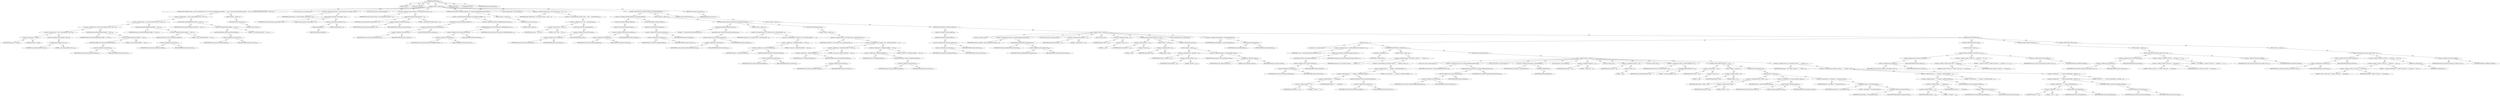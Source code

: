 digraph "mapFileName" {  
"111669149711" [label = <(METHOD,mapFileName)<SUB>307</SUB>> ]
"115964116996" [label = <(PARAM,this)<SUB>307</SUB>> ]
"115964117014" [label = <(PARAM,String name)<SUB>307</SUB>> ]
"25769803813" [label = <(BLOCK,&lt;empty&gt;,&lt;empty&gt;)<SUB>307</SUB>> ]
"47244640278" [label = <(CONTROL_STRUCTURE,IF,if (name == null || !name.endsWith(&quot;.class&quot;) || name.endsWith(getStubClassSuffix() + &quot;.class&quot;) || name.endsWith(getSkelClassSuffix() + &quot;.class&quot;) || name.endsWith(getTieClassSuffix() + &quot;.class&quot;)))<SUB>308</SUB>> ]
"30064771243" [label = <(&lt;operator&gt;.logicalOr,name == null || !name.endsWith(&quot;.class&quot;) || nam...)<SUB>308</SUB>> ]
"30064771244" [label = <(&lt;operator&gt;.logicalOr,name == null || !name.endsWith(&quot;.class&quot;) || nam...)<SUB>308</SUB>> ]
"30064771245" [label = <(&lt;operator&gt;.logicalOr,name == null || !name.endsWith(&quot;.class&quot;) || nam...)<SUB>308</SUB>> ]
"30064771246" [label = <(&lt;operator&gt;.logicalOr,name == null || !name.endsWith(&quot;.class&quot;))<SUB>308</SUB>> ]
"30064771247" [label = <(&lt;operator&gt;.equals,name == null)<SUB>308</SUB>> ]
"68719476861" [label = <(IDENTIFIER,name,name == null)<SUB>308</SUB>> ]
"90194313253" [label = <(LITERAL,null,name == null)<SUB>308</SUB>> ]
"30064771248" [label = <(&lt;operator&gt;.logicalNot,!name.endsWith(&quot;.class&quot;))<SUB>309</SUB>> ]
"30064771249" [label = <(endsWith,name.endsWith(&quot;.class&quot;))<SUB>309</SUB>> ]
"68719476862" [label = <(IDENTIFIER,name,name.endsWith(&quot;.class&quot;))<SUB>309</SUB>> ]
"90194313254" [label = <(LITERAL,&quot;.class&quot;,name.endsWith(&quot;.class&quot;))<SUB>309</SUB>> ]
"30064771250" [label = <(endsWith,name.endsWith(getStubClassSuffix() + &quot;.class&quot;))<SUB>310</SUB>> ]
"68719476863" [label = <(IDENTIFIER,name,name.endsWith(getStubClassSuffix() + &quot;.class&quot;))<SUB>310</SUB>> ]
"30064771251" [label = <(&lt;operator&gt;.addition,getStubClassSuffix() + &quot;.class&quot;)<SUB>310</SUB>> ]
"30064771252" [label = <(getStubClassSuffix,this.outerClass.getStubClassSuffix())<SUB>310</SUB>> ]
"30064771253" [label = <(&lt;operator&gt;.fieldAccess,this.outerClass)<SUB>310</SUB>> ]
"68719476741" [label = <(IDENTIFIER,this,this.outerClass.getStubClassSuffix())<SUB>310</SUB>> ]
"55834574891" [label = <(FIELD_IDENTIFIER,outerClass,outerClass)<SUB>310</SUB>> ]
"90194313255" [label = <(LITERAL,&quot;.class&quot;,getStubClassSuffix() + &quot;.class&quot;)<SUB>310</SUB>> ]
"30064771254" [label = <(endsWith,name.endsWith(getSkelClassSuffix() + &quot;.class&quot;))<SUB>311</SUB>> ]
"68719476864" [label = <(IDENTIFIER,name,name.endsWith(getSkelClassSuffix() + &quot;.class&quot;))<SUB>311</SUB>> ]
"30064771255" [label = <(&lt;operator&gt;.addition,getSkelClassSuffix() + &quot;.class&quot;)<SUB>311</SUB>> ]
"30064771256" [label = <(getSkelClassSuffix,this.outerClass.getSkelClassSuffix())<SUB>311</SUB>> ]
"30064771257" [label = <(&lt;operator&gt;.fieldAccess,this.outerClass)<SUB>311</SUB>> ]
"68719476742" [label = <(IDENTIFIER,this,this.outerClass.getSkelClassSuffix())<SUB>311</SUB>> ]
"55834574892" [label = <(FIELD_IDENTIFIER,outerClass,outerClass)<SUB>311</SUB>> ]
"90194313256" [label = <(LITERAL,&quot;.class&quot;,getSkelClassSuffix() + &quot;.class&quot;)<SUB>311</SUB>> ]
"30064771258" [label = <(endsWith,name.endsWith(getTieClassSuffix() + &quot;.class&quot;))<SUB>312</SUB>> ]
"68719476865" [label = <(IDENTIFIER,name,name.endsWith(getTieClassSuffix() + &quot;.class&quot;))<SUB>312</SUB>> ]
"30064771259" [label = <(&lt;operator&gt;.addition,getTieClassSuffix() + &quot;.class&quot;)<SUB>312</SUB>> ]
"30064771260" [label = <(getTieClassSuffix,this.outerClass.getTieClassSuffix())<SUB>312</SUB>> ]
"30064771261" [label = <(&lt;operator&gt;.fieldAccess,this.outerClass)<SUB>312</SUB>> ]
"68719476743" [label = <(IDENTIFIER,this,this.outerClass.getTieClassSuffix())<SUB>312</SUB>> ]
"55834574893" [label = <(FIELD_IDENTIFIER,outerClass,outerClass)<SUB>312</SUB>> ]
"90194313257" [label = <(LITERAL,&quot;.class&quot;,getTieClassSuffix() + &quot;.class&quot;)<SUB>312</SUB>> ]
"25769803814" [label = <(BLOCK,&lt;empty&gt;,&lt;empty&gt;)<SUB>312</SUB>> ]
"146028888073" [label = <(RETURN,return null;,return null;)<SUB>314</SUB>> ]
"90194313258" [label = <(LITERAL,null,return null;)<SUB>314</SUB>> ]
"94489280522" [label = <(LOCAL,String base: java.lang.String)<SUB>318</SUB>> ]
"30064771262" [label = <(&lt;operator&gt;.assignment,String base = name.substring(0, name.length() - 6))<SUB>318</SUB>> ]
"68719476866" [label = <(IDENTIFIER,base,String base = name.substring(0, name.length() - 6))<SUB>318</SUB>> ]
"30064771263" [label = <(substring,name.substring(0, name.length() - 6))<SUB>318</SUB>> ]
"68719476867" [label = <(IDENTIFIER,name,name.substring(0, name.length() - 6))<SUB>318</SUB>> ]
"90194313259" [label = <(LITERAL,0,name.substring(0, name.length() - 6))<SUB>318</SUB>> ]
"30064771264" [label = <(&lt;operator&gt;.subtraction,name.length() - 6)<SUB>318</SUB>> ]
"30064771265" [label = <(length,name.length())<SUB>318</SUB>> ]
"68719476868" [label = <(IDENTIFIER,name,name.length())<SUB>318</SUB>> ]
"90194313260" [label = <(LITERAL,6,name.length() - 6)<SUB>318</SUB>> ]
"94489280523" [label = <(LOCAL,String classname: java.lang.String)<SUB>320</SUB>> ]
"30064771266" [label = <(&lt;operator&gt;.assignment,String classname = base.replace(File.separatorC...)<SUB>320</SUB>> ]
"68719476869" [label = <(IDENTIFIER,classname,String classname = base.replace(File.separatorC...)<SUB>320</SUB>> ]
"30064771267" [label = <(replace,base.replace(File.separatorChar, '.'))<SUB>320</SUB>> ]
"68719476870" [label = <(IDENTIFIER,base,base.replace(File.separatorChar, '.'))<SUB>320</SUB>> ]
"30064771268" [label = <(&lt;operator&gt;.fieldAccess,File.separatorChar)<SUB>320</SUB>> ]
"68719476871" [label = <(IDENTIFIER,File,base.replace(File.separatorChar, '.'))<SUB>320</SUB>> ]
"55834574894" [label = <(FIELD_IDENTIFIER,separatorChar,separatorChar)<SUB>320</SUB>> ]
"90194313261" [label = <(LITERAL,'.',base.replace(File.separatorChar, '.'))<SUB>320</SUB>> ]
"47244640279" [label = <(CONTROL_STRUCTURE,IF,if (attributes.getVerify() &amp;&amp; !attributes.isValidRmiRemote(classname)))<SUB>321</SUB>> ]
"30064771269" [label = <(&lt;operator&gt;.logicalAnd,attributes.getVerify() &amp;&amp; !attributes.isValidRm...)<SUB>321</SUB>> ]
"30064771270" [label = <(getVerify,this.outerClass.attributes.getVerify())<SUB>321</SUB>> ]
"30064771271" [label = <(&lt;operator&gt;.fieldAccess,this.outerClass.attributes)<SUB>321</SUB>> ]
"30064771272" [label = <(&lt;operator&gt;.fieldAccess,this.outerClass)<SUB>321</SUB>> ]
"68719476872" [label = <(IDENTIFIER,this,this.outerClass.attributes.getVerify())<SUB>321</SUB>> ]
"55834574895" [label = <(FIELD_IDENTIFIER,outerClass,outerClass)<SUB>321</SUB>> ]
"55834574896" [label = <(FIELD_IDENTIFIER,attributes,attributes)<SUB>321</SUB>> ]
"30064771273" [label = <(&lt;operator&gt;.logicalNot,!attributes.isValidRmiRemote(classname))<SUB>322</SUB>> ]
"30064771274" [label = <(isValidRmiRemote,this.outerClass.attributes.isValidRmiRemote(cla...)<SUB>322</SUB>> ]
"30064771275" [label = <(&lt;operator&gt;.fieldAccess,this.outerClass.attributes)<SUB>322</SUB>> ]
"30064771276" [label = <(&lt;operator&gt;.fieldAccess,this.outerClass)<SUB>322</SUB>> ]
"68719476873" [label = <(IDENTIFIER,this,this.outerClass.attributes.isValidRmiRemote(cla...)<SUB>322</SUB>> ]
"55834574897" [label = <(FIELD_IDENTIFIER,outerClass,outerClass)<SUB>322</SUB>> ]
"55834574898" [label = <(FIELD_IDENTIFIER,attributes,attributes)<SUB>322</SUB>> ]
"68719476874" [label = <(IDENTIFIER,classname,this.outerClass.attributes.isValidRmiRemote(cla...)<SUB>322</SUB>> ]
"25769803815" [label = <(BLOCK,&lt;empty&gt;,&lt;empty&gt;)<SUB>322</SUB>> ]
"146028888074" [label = <(RETURN,return null;,return null;)<SUB>323</SUB>> ]
"90194313262" [label = <(LITERAL,null,return null;)<SUB>323</SUB>> ]
"94489280524" [label = <(LOCAL,String[] target: java.lang.String[])<SUB>334</SUB>> ]
"30064771277" [label = <(&lt;operator&gt;.assignment,String[] target = new String[] { name + &quot;.tmp.&quot;...)<SUB>334</SUB>> ]
"68719476875" [label = <(IDENTIFIER,target,String[] target = new String[] { name + &quot;.tmp.&quot;...)<SUB>334</SUB>> ]
"30064771278" [label = <(&lt;operator&gt;.arrayInitializer,new String[] { name + &quot;.tmp.&quot; + rand.nextLong() })<SUB>334</SUB>> ]
"30064771279" [label = <(&lt;operator&gt;.addition,name + &quot;.tmp.&quot; + rand.nextLong())<SUB>334</SUB>> ]
"30064771280" [label = <(&lt;operator&gt;.addition,name + &quot;.tmp.&quot;)<SUB>334</SUB>> ]
"68719476876" [label = <(IDENTIFIER,name,name + &quot;.tmp.&quot;)<SUB>334</SUB>> ]
"90194313263" [label = <(LITERAL,&quot;.tmp.&quot;,name + &quot;.tmp.&quot;)<SUB>334</SUB>> ]
"30064771281" [label = <(nextLong,this.outerClass.rand.nextLong())<SUB>334</SUB>> ]
"30064771282" [label = <(&lt;operator&gt;.fieldAccess,this.outerClass.rand)<SUB>334</SUB>> ]
"30064771283" [label = <(&lt;operator&gt;.fieldAccess,this.outerClass)<SUB>334</SUB>> ]
"68719476877" [label = <(IDENTIFIER,this,this.outerClass.rand.nextLong())<SUB>334</SUB>> ]
"55834574899" [label = <(FIELD_IDENTIFIER,outerClass,outerClass)<SUB>334</SUB>> ]
"55834574900" [label = <(FIELD_IDENTIFIER,rand,rand)<SUB>334</SUB>> ]
"47244640280" [label = <(CONTROL_STRUCTURE,IF,if (!attributes.getIiop() &amp;&amp; !attributes.getIdl()))<SUB>336</SUB>> ]
"30064771284" [label = <(&lt;operator&gt;.logicalAnd,!attributes.getIiop() &amp;&amp; !attributes.getIdl())<SUB>336</SUB>> ]
"30064771285" [label = <(&lt;operator&gt;.logicalNot,!attributes.getIiop())<SUB>336</SUB>> ]
"30064771286" [label = <(getIiop,this.outerClass.attributes.getIiop())<SUB>336</SUB>> ]
"30064771287" [label = <(&lt;operator&gt;.fieldAccess,this.outerClass.attributes)<SUB>336</SUB>> ]
"30064771288" [label = <(&lt;operator&gt;.fieldAccess,this.outerClass)<SUB>336</SUB>> ]
"68719476878" [label = <(IDENTIFIER,this,this.outerClass.attributes.getIiop())<SUB>336</SUB>> ]
"55834574901" [label = <(FIELD_IDENTIFIER,outerClass,outerClass)<SUB>336</SUB>> ]
"55834574902" [label = <(FIELD_IDENTIFIER,attributes,attributes)<SUB>336</SUB>> ]
"30064771289" [label = <(&lt;operator&gt;.logicalNot,!attributes.getIdl())<SUB>336</SUB>> ]
"30064771290" [label = <(getIdl,this.outerClass.attributes.getIdl())<SUB>336</SUB>> ]
"30064771291" [label = <(&lt;operator&gt;.fieldAccess,this.outerClass.attributes)<SUB>336</SUB>> ]
"30064771292" [label = <(&lt;operator&gt;.fieldAccess,this.outerClass)<SUB>336</SUB>> ]
"68719476879" [label = <(IDENTIFIER,this,this.outerClass.attributes.getIdl())<SUB>336</SUB>> ]
"55834574903" [label = <(FIELD_IDENTIFIER,outerClass,outerClass)<SUB>336</SUB>> ]
"55834574904" [label = <(FIELD_IDENTIFIER,attributes,attributes)<SUB>336</SUB>> ]
"25769803816" [label = <(BLOCK,&lt;empty&gt;,&lt;empty&gt;)<SUB>336</SUB>> ]
"47244640281" [label = <(CONTROL_STRUCTURE,IF,if (equals(attributes.getStubVersion())))<SUB>338</SUB>> ]
"30064771293" [label = <(equals,equals(attributes.getStubVersion()))<SUB>338</SUB>> ]
"90194313264" [label = <(LITERAL,&quot;1.2&quot;,equals(attributes.getStubVersion()))<SUB>338</SUB>> ]
"30064771294" [label = <(getStubVersion,this.outerClass.attributes.getStubVersion())<SUB>338</SUB>> ]
"30064771295" [label = <(&lt;operator&gt;.fieldAccess,this.outerClass.attributes)<SUB>338</SUB>> ]
"30064771296" [label = <(&lt;operator&gt;.fieldAccess,this.outerClass)<SUB>338</SUB>> ]
"68719476880" [label = <(IDENTIFIER,this,this.outerClass.attributes.getStubVersion())<SUB>338</SUB>> ]
"55834574905" [label = <(FIELD_IDENTIFIER,outerClass,outerClass)<SUB>338</SUB>> ]
"55834574906" [label = <(FIELD_IDENTIFIER,attributes,attributes)<SUB>338</SUB>> ]
"25769803817" [label = <(BLOCK,&lt;empty&gt;,&lt;empty&gt;)<SUB>338</SUB>> ]
"30064771297" [label = <(&lt;operator&gt;.assignment,target = new String[] { base + getStubClassSuff...)<SUB>339</SUB>> ]
"68719476881" [label = <(IDENTIFIER,target,target = new String[] { base + getStubClassSuff...)<SUB>339</SUB>> ]
"30064771298" [label = <(&lt;operator&gt;.arrayInitializer,new String[] { base + getStubClassSuffix() + &quot;....)<SUB>339</SUB>> ]
"30064771299" [label = <(&lt;operator&gt;.addition,base + getStubClassSuffix() + &quot;.class&quot;)<SUB>340</SUB>> ]
"30064771300" [label = <(&lt;operator&gt;.addition,base + getStubClassSuffix())<SUB>340</SUB>> ]
"68719476882" [label = <(IDENTIFIER,base,base + getStubClassSuffix())<SUB>340</SUB>> ]
"30064771301" [label = <(getStubClassSuffix,this.outerClass.getStubClassSuffix())<SUB>340</SUB>> ]
"30064771302" [label = <(&lt;operator&gt;.fieldAccess,this.outerClass)<SUB>340</SUB>> ]
"68719476744" [label = <(IDENTIFIER,this,this.outerClass.getStubClassSuffix())<SUB>340</SUB>> ]
"55834574907" [label = <(FIELD_IDENTIFIER,outerClass,outerClass)<SUB>340</SUB>> ]
"90194313265" [label = <(LITERAL,&quot;.class&quot;,base + getStubClassSuffix() + &quot;.class&quot;)<SUB>340</SUB>> ]
"47244640282" [label = <(CONTROL_STRUCTURE,ELSE,else)<SUB>342</SUB>> ]
"25769803818" [label = <(BLOCK,&lt;empty&gt;,&lt;empty&gt;)<SUB>342</SUB>> ]
"30064771303" [label = <(&lt;operator&gt;.assignment,target = new String[] { base + getStubClassSuff...)<SUB>343</SUB>> ]
"68719476883" [label = <(IDENTIFIER,target,target = new String[] { base + getStubClassSuff...)<SUB>343</SUB>> ]
"30064771304" [label = <(&lt;operator&gt;.arrayInitializer,new String[] { base + getStubClassSuffix() + &quot;....)<SUB>343</SUB>> ]
"30064771305" [label = <(&lt;operator&gt;.addition,base + getStubClassSuffix() + &quot;.class&quot;)<SUB>344</SUB>> ]
"30064771306" [label = <(&lt;operator&gt;.addition,base + getStubClassSuffix())<SUB>344</SUB>> ]
"68719476884" [label = <(IDENTIFIER,base,base + getStubClassSuffix())<SUB>344</SUB>> ]
"30064771307" [label = <(getStubClassSuffix,this.outerClass.getStubClassSuffix())<SUB>344</SUB>> ]
"30064771308" [label = <(&lt;operator&gt;.fieldAccess,this.outerClass)<SUB>344</SUB>> ]
"68719476745" [label = <(IDENTIFIER,this,this.outerClass.getStubClassSuffix())<SUB>344</SUB>> ]
"55834574908" [label = <(FIELD_IDENTIFIER,outerClass,outerClass)<SUB>344</SUB>> ]
"90194313266" [label = <(LITERAL,&quot;.class&quot;,base + getStubClassSuffix() + &quot;.class&quot;)<SUB>344</SUB>> ]
"30064771309" [label = <(&lt;operator&gt;.addition,base + getSkelClassSuffix() + &quot;.class&quot;)<SUB>345</SUB>> ]
"30064771310" [label = <(&lt;operator&gt;.addition,base + getSkelClassSuffix())<SUB>345</SUB>> ]
"68719476885" [label = <(IDENTIFIER,base,base + getSkelClassSuffix())<SUB>345</SUB>> ]
"30064771311" [label = <(getSkelClassSuffix,this.outerClass.getSkelClassSuffix())<SUB>345</SUB>> ]
"30064771312" [label = <(&lt;operator&gt;.fieldAccess,this.outerClass)<SUB>345</SUB>> ]
"68719476746" [label = <(IDENTIFIER,this,this.outerClass.getSkelClassSuffix())<SUB>345</SUB>> ]
"55834574909" [label = <(FIELD_IDENTIFIER,outerClass,outerClass)<SUB>345</SUB>> ]
"90194313267" [label = <(LITERAL,&quot;.class&quot;,base + getSkelClassSuffix() + &quot;.class&quot;)<SUB>345</SUB>> ]
"47244640283" [label = <(CONTROL_STRUCTURE,ELSE,else)<SUB>348</SUB>> ]
"25769803819" [label = <(BLOCK,&lt;empty&gt;,&lt;empty&gt;)<SUB>348</SUB>> ]
"47244640284" [label = <(CONTROL_STRUCTURE,IF,if (!attributes.getIdl()))<SUB>348</SUB>> ]
"30064771313" [label = <(&lt;operator&gt;.logicalNot,!attributes.getIdl())<SUB>348</SUB>> ]
"30064771314" [label = <(getIdl,this.outerClass.attributes.getIdl())<SUB>348</SUB>> ]
"30064771315" [label = <(&lt;operator&gt;.fieldAccess,this.outerClass.attributes)<SUB>348</SUB>> ]
"30064771316" [label = <(&lt;operator&gt;.fieldAccess,this.outerClass)<SUB>348</SUB>> ]
"68719476886" [label = <(IDENTIFIER,this,this.outerClass.attributes.getIdl())<SUB>348</SUB>> ]
"55834574910" [label = <(FIELD_IDENTIFIER,outerClass,outerClass)<SUB>348</SUB>> ]
"55834574911" [label = <(FIELD_IDENTIFIER,attributes,attributes)<SUB>348</SUB>> ]
"25769803820" [label = <(BLOCK,&lt;empty&gt;,&lt;empty&gt;)<SUB>348</SUB>> ]
"94489280525" [label = <(LOCAL,int lastSlash: int)<SUB>349</SUB>> ]
"30064771317" [label = <(&lt;operator&gt;.assignment,int lastSlash = base.lastIndexOf(File.separator...)<SUB>349</SUB>> ]
"68719476887" [label = <(IDENTIFIER,lastSlash,int lastSlash = base.lastIndexOf(File.separator...)<SUB>349</SUB>> ]
"30064771318" [label = <(lastIndexOf,base.lastIndexOf(File.separatorChar))<SUB>349</SUB>> ]
"68719476888" [label = <(IDENTIFIER,base,base.lastIndexOf(File.separatorChar))<SUB>349</SUB>> ]
"30064771319" [label = <(&lt;operator&gt;.fieldAccess,File.separatorChar)<SUB>349</SUB>> ]
"68719476889" [label = <(IDENTIFIER,File,base.lastIndexOf(File.separatorChar))<SUB>349</SUB>> ]
"55834574912" [label = <(FIELD_IDENTIFIER,separatorChar,separatorChar)<SUB>349</SUB>> ]
"94489280526" [label = <(LOCAL,String dirname: java.lang.String)<SUB>351</SUB>> ]
"30064771320" [label = <(&lt;operator&gt;.assignment,String dirname = &quot;&quot;)<SUB>351</SUB>> ]
"68719476890" [label = <(IDENTIFIER,dirname,String dirname = &quot;&quot;)<SUB>351</SUB>> ]
"90194313268" [label = <(LITERAL,&quot;&quot;,String dirname = &quot;&quot;)<SUB>351</SUB>> ]
"94489280527" [label = <(LOCAL,int index: int)<SUB>355</SUB>> ]
"30064771321" [label = <(&lt;operator&gt;.assignment,int index = -1)<SUB>355</SUB>> ]
"68719476891" [label = <(IDENTIFIER,index,int index = -1)<SUB>355</SUB>> ]
"30064771322" [label = <(&lt;operator&gt;.minus,-1)<SUB>355</SUB>> ]
"90194313269" [label = <(LITERAL,1,-1)<SUB>355</SUB>> ]
"47244640285" [label = <(CONTROL_STRUCTURE,IF,if (lastSlash == -1))<SUB>356</SUB>> ]
"30064771323" [label = <(&lt;operator&gt;.equals,lastSlash == -1)<SUB>356</SUB>> ]
"68719476892" [label = <(IDENTIFIER,lastSlash,lastSlash == -1)<SUB>356</SUB>> ]
"30064771324" [label = <(&lt;operator&gt;.minus,-1)<SUB>356</SUB>> ]
"90194313270" [label = <(LITERAL,1,-1)<SUB>356</SUB>> ]
"25769803821" [label = <(BLOCK,&lt;empty&gt;,&lt;empty&gt;)<SUB>356</SUB>> ]
"30064771325" [label = <(&lt;operator&gt;.assignment,index = 0)<SUB>358</SUB>> ]
"68719476893" [label = <(IDENTIFIER,index,index = 0)<SUB>358</SUB>> ]
"90194313271" [label = <(LITERAL,0,index = 0)<SUB>358</SUB>> ]
"47244640286" [label = <(CONTROL_STRUCTURE,ELSE,else)<SUB>359</SUB>> ]
"25769803822" [label = <(BLOCK,&lt;empty&gt;,&lt;empty&gt;)<SUB>359</SUB>> ]
"30064771326" [label = <(&lt;operator&gt;.assignment,index = lastSlash + 1)<SUB>360</SUB>> ]
"68719476894" [label = <(IDENTIFIER,index,index = lastSlash + 1)<SUB>360</SUB>> ]
"30064771327" [label = <(&lt;operator&gt;.addition,lastSlash + 1)<SUB>360</SUB>> ]
"68719476895" [label = <(IDENTIFIER,lastSlash,lastSlash + 1)<SUB>360</SUB>> ]
"90194313272" [label = <(LITERAL,1,lastSlash + 1)<SUB>360</SUB>> ]
"30064771328" [label = <(&lt;operator&gt;.assignment,dirname = base.substring(0, index))<SUB>361</SUB>> ]
"68719476896" [label = <(IDENTIFIER,dirname,dirname = base.substring(0, index))<SUB>361</SUB>> ]
"30064771329" [label = <(substring,base.substring(0, index))<SUB>361</SUB>> ]
"68719476897" [label = <(IDENTIFIER,base,base.substring(0, index))<SUB>361</SUB>> ]
"90194313273" [label = <(LITERAL,0,base.substring(0, index))<SUB>361</SUB>> ]
"68719476898" [label = <(IDENTIFIER,index,base.substring(0, index))<SUB>361</SUB>> ]
"94489280528" [label = <(LOCAL,String filename: java.lang.String)<SUB>364</SUB>> ]
"30064771330" [label = <(&lt;operator&gt;.assignment,String filename = base.substring(index))<SUB>364</SUB>> ]
"68719476899" [label = <(IDENTIFIER,filename,String filename = base.substring(index))<SUB>364</SUB>> ]
"30064771331" [label = <(substring,base.substring(index))<SUB>364</SUB>> ]
"68719476900" [label = <(IDENTIFIER,base,base.substring(index))<SUB>364</SUB>> ]
"68719476901" [label = <(IDENTIFIER,index,base.substring(index))<SUB>364</SUB>> ]
"47244640287" [label = <(CONTROL_STRUCTURE,TRY,try)<SUB>366</SUB>> ]
"25769803823" [label = <(BLOCK,try,try)<SUB>366</SUB>> ]
"94489280529" [label = <(LOCAL,Class c: java.lang.Class)<SUB>367</SUB>> ]
"30064771332" [label = <(&lt;operator&gt;.assignment,Class c = attributes.getLoader().loadClass(clas...)<SUB>367</SUB>> ]
"68719476902" [label = <(IDENTIFIER,c,Class c = attributes.getLoader().loadClass(clas...)<SUB>367</SUB>> ]
"30064771333" [label = <(loadClass,this.outerClass.attributes.getLoader().loadClas...)<SUB>367</SUB>> ]
"30064771334" [label = <(getLoader,this.outerClass.attributes.getLoader())<SUB>367</SUB>> ]
"30064771335" [label = <(&lt;operator&gt;.fieldAccess,this.outerClass.attributes)<SUB>367</SUB>> ]
"30064771336" [label = <(&lt;operator&gt;.fieldAccess,this.outerClass)<SUB>367</SUB>> ]
"68719476903" [label = <(IDENTIFIER,this,this.outerClass.attributes.getLoader())<SUB>367</SUB>> ]
"55834574913" [label = <(FIELD_IDENTIFIER,outerClass,outerClass)<SUB>367</SUB>> ]
"55834574914" [label = <(FIELD_IDENTIFIER,attributes,attributes)<SUB>367</SUB>> ]
"68719476904" [label = <(IDENTIFIER,classname,this.outerClass.attributes.getLoader().loadClas...)<SUB>367</SUB>> ]
"47244640288" [label = <(CONTROL_STRUCTURE,IF,if (c.isInterface()))<SUB>369</SUB>> ]
"30064771337" [label = <(isInterface,c.isInterface())<SUB>369</SUB>> ]
"68719476905" [label = <(IDENTIFIER,c,c.isInterface())<SUB>369</SUB>> ]
"25769803824" [label = <(BLOCK,&lt;empty&gt;,&lt;empty&gt;)<SUB>369</SUB>> ]
"30064771338" [label = <(&lt;operator&gt;.assignment,target = new String[] { dirname + &quot;_&quot; + filenam...)<SUB>371</SUB>> ]
"68719476906" [label = <(IDENTIFIER,target,target = new String[] { dirname + &quot;_&quot; + filenam...)<SUB>371</SUB>> ]
"30064771339" [label = <(&lt;operator&gt;.arrayInitializer,new String[] { dirname + &quot;_&quot; + filename + getSt...)<SUB>371</SUB>> ]
"30064771340" [label = <(&lt;operator&gt;.addition,dirname + &quot;_&quot; + filename + getStubClassSuffix()...)<SUB>372</SUB>> ]
"30064771341" [label = <(&lt;operator&gt;.addition,dirname + &quot;_&quot; + filename + getStubClassSuffix())<SUB>372</SUB>> ]
"30064771342" [label = <(&lt;operator&gt;.addition,dirname + &quot;_&quot; + filename)<SUB>372</SUB>> ]
"30064771343" [label = <(&lt;operator&gt;.addition,dirname + &quot;_&quot;)<SUB>372</SUB>> ]
"68719476907" [label = <(IDENTIFIER,dirname,dirname + &quot;_&quot;)<SUB>372</SUB>> ]
"90194313274" [label = <(LITERAL,&quot;_&quot;,dirname + &quot;_&quot;)<SUB>372</SUB>> ]
"68719476908" [label = <(IDENTIFIER,filename,dirname + &quot;_&quot; + filename)<SUB>372</SUB>> ]
"30064771344" [label = <(getStubClassSuffix,this.outerClass.getStubClassSuffix())<SUB>372</SUB>> ]
"30064771345" [label = <(&lt;operator&gt;.fieldAccess,this.outerClass)<SUB>372</SUB>> ]
"68719476747" [label = <(IDENTIFIER,this,this.outerClass.getStubClassSuffix())<SUB>372</SUB>> ]
"55834574915" [label = <(FIELD_IDENTIFIER,outerClass,outerClass)<SUB>372</SUB>> ]
"90194313275" [label = <(LITERAL,&quot;.class&quot;,dirname + &quot;_&quot; + filename + getStubClassSuffix()...)<SUB>373</SUB>> ]
"47244640289" [label = <(CONTROL_STRUCTURE,ELSE,else)<SUB>375</SUB>> ]
"25769803825" [label = <(BLOCK,&lt;empty&gt;,&lt;empty&gt;)<SUB>375</SUB>> ]
"94489280530" [label = <(LOCAL,Class interf: java.lang.Class)<SUB>380</SUB>> ]
"30064771346" [label = <(&lt;operator&gt;.assignment,Class interf = attributes.getRemoteInterface(c))<SUB>380</SUB>> ]
"68719476909" [label = <(IDENTIFIER,interf,Class interf = attributes.getRemoteInterface(c))<SUB>380</SUB>> ]
"30064771347" [label = <(getRemoteInterface,this.outerClass.attributes.getRemoteInterface(c))<SUB>380</SUB>> ]
"30064771348" [label = <(&lt;operator&gt;.fieldAccess,this.outerClass.attributes)<SUB>380</SUB>> ]
"30064771349" [label = <(&lt;operator&gt;.fieldAccess,this.outerClass)<SUB>380</SUB>> ]
"68719476910" [label = <(IDENTIFIER,this,this.outerClass.attributes.getRemoteInterface(c))<SUB>380</SUB>> ]
"55834574916" [label = <(FIELD_IDENTIFIER,outerClass,outerClass)<SUB>380</SUB>> ]
"55834574917" [label = <(FIELD_IDENTIFIER,attributes,attributes)<SUB>380</SUB>> ]
"68719476911" [label = <(IDENTIFIER,c,this.outerClass.attributes.getRemoteInterface(c))<SUB>380</SUB>> ]
"94489280531" [label = <(LOCAL,String iName: java.lang.String)<SUB>381</SUB>> ]
"30064771350" [label = <(&lt;operator&gt;.assignment,String iName = interf.getName())<SUB>381</SUB>> ]
"68719476912" [label = <(IDENTIFIER,iName,String iName = interf.getName())<SUB>381</SUB>> ]
"30064771351" [label = <(getName,interf.getName())<SUB>381</SUB>> ]
"68719476913" [label = <(IDENTIFIER,interf,interf.getName())<SUB>381</SUB>> ]
"94489280532" [label = <(LOCAL,String iDir: java.lang.String)<SUB>382</SUB>> ]
"30064771352" [label = <(&lt;operator&gt;.assignment,String iDir = &quot;&quot;)<SUB>382</SUB>> ]
"68719476914" [label = <(IDENTIFIER,iDir,String iDir = &quot;&quot;)<SUB>382</SUB>> ]
"90194313276" [label = <(LITERAL,&quot;&quot;,String iDir = &quot;&quot;)<SUB>382</SUB>> ]
"94489280533" [label = <(LOCAL,int iIndex: int)<SUB>383</SUB>> ]
"30064771353" [label = <(&lt;operator&gt;.assignment,int iIndex = -1)<SUB>383</SUB>> ]
"68719476915" [label = <(IDENTIFIER,iIndex,int iIndex = -1)<SUB>383</SUB>> ]
"30064771354" [label = <(&lt;operator&gt;.minus,-1)<SUB>383</SUB>> ]
"90194313277" [label = <(LITERAL,1,-1)<SUB>383</SUB>> ]
"94489280534" [label = <(LOCAL,int lastDot: int)<SUB>384</SUB>> ]
"30064771355" [label = <(&lt;operator&gt;.assignment,int lastDot = iName.lastIndexOf(&quot;.&quot;))<SUB>384</SUB>> ]
"68719476916" [label = <(IDENTIFIER,lastDot,int lastDot = iName.lastIndexOf(&quot;.&quot;))<SUB>384</SUB>> ]
"30064771356" [label = <(lastIndexOf,iName.lastIndexOf(&quot;.&quot;))<SUB>384</SUB>> ]
"68719476917" [label = <(IDENTIFIER,iName,iName.lastIndexOf(&quot;.&quot;))<SUB>384</SUB>> ]
"90194313278" [label = <(LITERAL,&quot;.&quot;,iName.lastIndexOf(&quot;.&quot;))<SUB>384</SUB>> ]
"47244640290" [label = <(CONTROL_STRUCTURE,IF,if (lastDot == -1))<SUB>385</SUB>> ]
"30064771357" [label = <(&lt;operator&gt;.equals,lastDot == -1)<SUB>385</SUB>> ]
"68719476918" [label = <(IDENTIFIER,lastDot,lastDot == -1)<SUB>385</SUB>> ]
"30064771358" [label = <(&lt;operator&gt;.minus,-1)<SUB>385</SUB>> ]
"90194313279" [label = <(LITERAL,1,-1)<SUB>385</SUB>> ]
"25769803826" [label = <(BLOCK,&lt;empty&gt;,&lt;empty&gt;)<SUB>385</SUB>> ]
"30064771359" [label = <(&lt;operator&gt;.assignment,iIndex = 0)<SUB>387</SUB>> ]
"68719476919" [label = <(IDENTIFIER,iIndex,iIndex = 0)<SUB>387</SUB>> ]
"90194313280" [label = <(LITERAL,0,iIndex = 0)<SUB>387</SUB>> ]
"47244640291" [label = <(CONTROL_STRUCTURE,ELSE,else)<SUB>388</SUB>> ]
"25769803827" [label = <(BLOCK,&lt;empty&gt;,&lt;empty&gt;)<SUB>388</SUB>> ]
"30064771360" [label = <(&lt;operator&gt;.assignment,iIndex = lastDot + 1)<SUB>389</SUB>> ]
"68719476920" [label = <(IDENTIFIER,iIndex,iIndex = lastDot + 1)<SUB>389</SUB>> ]
"30064771361" [label = <(&lt;operator&gt;.addition,lastDot + 1)<SUB>389</SUB>> ]
"68719476921" [label = <(IDENTIFIER,lastDot,lastDot + 1)<SUB>389</SUB>> ]
"90194313281" [label = <(LITERAL,1,lastDot + 1)<SUB>389</SUB>> ]
"30064771362" [label = <(&lt;operator&gt;.assignment,iDir = iName.substring(0, iIndex))<SUB>390</SUB>> ]
"68719476922" [label = <(IDENTIFIER,iDir,iDir = iName.substring(0, iIndex))<SUB>390</SUB>> ]
"30064771363" [label = <(substring,iName.substring(0, iIndex))<SUB>390</SUB>> ]
"68719476923" [label = <(IDENTIFIER,iName,iName.substring(0, iIndex))<SUB>390</SUB>> ]
"90194313282" [label = <(LITERAL,0,iName.substring(0, iIndex))<SUB>390</SUB>> ]
"68719476924" [label = <(IDENTIFIER,iIndex,iName.substring(0, iIndex))<SUB>390</SUB>> ]
"30064771364" [label = <(&lt;operator&gt;.assignment,iDir = iDir.replace('.', File.separatorChar))<SUB>391</SUB>> ]
"68719476925" [label = <(IDENTIFIER,iDir,iDir = iDir.replace('.', File.separatorChar))<SUB>391</SUB>> ]
"30064771365" [label = <(replace,iDir.replace('.', File.separatorChar))<SUB>391</SUB>> ]
"68719476926" [label = <(IDENTIFIER,iDir,iDir.replace('.', File.separatorChar))<SUB>391</SUB>> ]
"90194313283" [label = <(LITERAL,'.',iDir.replace('.', File.separatorChar))<SUB>391</SUB>> ]
"30064771366" [label = <(&lt;operator&gt;.fieldAccess,File.separatorChar)<SUB>391</SUB>> ]
"68719476927" [label = <(IDENTIFIER,File,iDir.replace('.', File.separatorChar))<SUB>391</SUB>> ]
"55834574918" [label = <(FIELD_IDENTIFIER,separatorChar,separatorChar)<SUB>391</SUB>> ]
"30064771367" [label = <(&lt;operator&gt;.assignment,target = new String[] { dirname + &quot;_&quot; + filenam...)<SUB>394</SUB>> ]
"68719476928" [label = <(IDENTIFIER,target,target = new String[] { dirname + &quot;_&quot; + filenam...)<SUB>394</SUB>> ]
"30064771368" [label = <(&lt;operator&gt;.arrayInitializer,new String[] { dirname + &quot;_&quot; + filename + getTi...)<SUB>394</SUB>> ]
"30064771369" [label = <(&lt;operator&gt;.addition,dirname + &quot;_&quot; + filename + getTieClassSuffix() ...)<SUB>395</SUB>> ]
"30064771370" [label = <(&lt;operator&gt;.addition,dirname + &quot;_&quot; + filename + getTieClassSuffix())<SUB>395</SUB>> ]
"30064771371" [label = <(&lt;operator&gt;.addition,dirname + &quot;_&quot; + filename)<SUB>395</SUB>> ]
"30064771372" [label = <(&lt;operator&gt;.addition,dirname + &quot;_&quot;)<SUB>395</SUB>> ]
"68719476929" [label = <(IDENTIFIER,dirname,dirname + &quot;_&quot;)<SUB>395</SUB>> ]
"90194313284" [label = <(LITERAL,&quot;_&quot;,dirname + &quot;_&quot;)<SUB>395</SUB>> ]
"68719476930" [label = <(IDENTIFIER,filename,dirname + &quot;_&quot; + filename)<SUB>395</SUB>> ]
"30064771373" [label = <(getTieClassSuffix,this.outerClass.getTieClassSuffix())<SUB>395</SUB>> ]
"30064771374" [label = <(&lt;operator&gt;.fieldAccess,this.outerClass)<SUB>395</SUB>> ]
"68719476748" [label = <(IDENTIFIER,this,this.outerClass.getTieClassSuffix())<SUB>395</SUB>> ]
"55834574919" [label = <(FIELD_IDENTIFIER,outerClass,outerClass)<SUB>395</SUB>> ]
"90194313285" [label = <(LITERAL,&quot;.class&quot;,dirname + &quot;_&quot; + filename + getTieClassSuffix() ...)<SUB>396</SUB>> ]
"30064771375" [label = <(&lt;operator&gt;.addition,iDir + &quot;_&quot; + iName.substring(iIndex) + getStubC...)<SUB>397</SUB>> ]
"30064771376" [label = <(&lt;operator&gt;.addition,iDir + &quot;_&quot; + iName.substring(iIndex) + getStubC...)<SUB>397</SUB>> ]
"30064771377" [label = <(&lt;operator&gt;.addition,iDir + &quot;_&quot; + iName.substring(iIndex))<SUB>397</SUB>> ]
"30064771378" [label = <(&lt;operator&gt;.addition,iDir + &quot;_&quot;)<SUB>397</SUB>> ]
"68719476931" [label = <(IDENTIFIER,iDir,iDir + &quot;_&quot;)<SUB>397</SUB>> ]
"90194313286" [label = <(LITERAL,&quot;_&quot;,iDir + &quot;_&quot;)<SUB>397</SUB>> ]
"30064771379" [label = <(substring,iName.substring(iIndex))<SUB>397</SUB>> ]
"68719476932" [label = <(IDENTIFIER,iName,iName.substring(iIndex))<SUB>397</SUB>> ]
"68719476933" [label = <(IDENTIFIER,iIndex,iName.substring(iIndex))<SUB>397</SUB>> ]
"30064771380" [label = <(getStubClassSuffix,this.outerClass.getStubClassSuffix())<SUB>398</SUB>> ]
"30064771381" [label = <(&lt;operator&gt;.fieldAccess,this.outerClass)<SUB>398</SUB>> ]
"68719476749" [label = <(IDENTIFIER,this,this.outerClass.getStubClassSuffix())<SUB>398</SUB>> ]
"55834574920" [label = <(FIELD_IDENTIFIER,outerClass,outerClass)<SUB>398</SUB>> ]
"90194313287" [label = <(LITERAL,&quot;.class&quot;,iDir + &quot;_&quot; + iName.substring(iIndex) + getStubC...)<SUB>398</SUB>> ]
"47244640292" [label = <(CONTROL_STRUCTURE,CATCH,catch)<SUB>401</SUB>> ]
"25769803828" [label = <(BLOCK,&lt;empty&gt;,&lt;empty&gt;)<SUB>401</SUB>> ]
"30064771382" [label = <(log,this.outerClass.attributes.log(&quot;Unable to verif...)<SUB>402</SUB>> ]
"30064771383" [label = <(&lt;operator&gt;.fieldAccess,this.outerClass.attributes)<SUB>402</SUB>> ]
"30064771384" [label = <(&lt;operator&gt;.fieldAccess,this.outerClass)<SUB>402</SUB>> ]
"68719476934" [label = <(IDENTIFIER,this,this.outerClass.attributes.log(&quot;Unable to verif...)<SUB>402</SUB>> ]
"55834574921" [label = <(FIELD_IDENTIFIER,outerClass,outerClass)<SUB>402</SUB>> ]
"55834574922" [label = <(FIELD_IDENTIFIER,attributes,attributes)<SUB>402</SUB>> ]
"30064771385" [label = <(&lt;operator&gt;.addition,&quot;Unable to verify class &quot; + classname + &quot;. It c...)<SUB>402</SUB>> ]
"30064771386" [label = <(&lt;operator&gt;.addition,&quot;Unable to verify class &quot; + classname)<SUB>402</SUB>> ]
"90194313288" [label = <(LITERAL,&quot;Unable to verify class &quot;,&quot;Unable to verify class &quot; + classname)<SUB>402</SUB>> ]
"68719476935" [label = <(IDENTIFIER,classname,&quot;Unable to verify class &quot; + classname)<SUB>402</SUB>> ]
"90194313289" [label = <(LITERAL,&quot;. It could not be found.&quot;,&quot;Unable to verify class &quot; + classname + &quot;. It c...)<SUB>403</SUB>> ]
"30064771387" [label = <(&lt;operator&gt;.fieldAccess,Project.MSG_WARN)<SUB>404</SUB>> ]
"68719476936" [label = <(IDENTIFIER,Project,this.outerClass.attributes.log(&quot;Unable to verif...)<SUB>404</SUB>> ]
"55834574923" [label = <(FIELD_IDENTIFIER,MSG_WARN,MSG_WARN)<SUB>404</SUB>> ]
"47244640293" [label = <(CONTROL_STRUCTURE,CATCH,catch)<SUB>405</SUB>> ]
"25769803829" [label = <(BLOCK,&lt;empty&gt;,&lt;empty&gt;)<SUB>405</SUB>> ]
"30064771388" [label = <(log,this.outerClass.attributes.log(&quot;Unable to verif...)<SUB>406</SUB>> ]
"30064771389" [label = <(&lt;operator&gt;.fieldAccess,this.outerClass.attributes)<SUB>406</SUB>> ]
"30064771390" [label = <(&lt;operator&gt;.fieldAccess,this.outerClass)<SUB>406</SUB>> ]
"68719476937" [label = <(IDENTIFIER,this,this.outerClass.attributes.log(&quot;Unable to verif...)<SUB>406</SUB>> ]
"55834574924" [label = <(FIELD_IDENTIFIER,outerClass,outerClass)<SUB>406</SUB>> ]
"55834574925" [label = <(FIELD_IDENTIFIER,attributes,attributes)<SUB>406</SUB>> ]
"30064771391" [label = <(&lt;operator&gt;.addition,&quot;Unable to verify class &quot; + classname + &quot;. It i...)<SUB>406</SUB>> ]
"30064771392" [label = <(&lt;operator&gt;.addition,&quot;Unable to verify class &quot; + classname)<SUB>406</SUB>> ]
"90194313290" [label = <(LITERAL,&quot;Unable to verify class &quot;,&quot;Unable to verify class &quot; + classname)<SUB>406</SUB>> ]
"68719476938" [label = <(IDENTIFIER,classname,&quot;Unable to verify class &quot; + classname)<SUB>406</SUB>> ]
"90194313291" [label = <(LITERAL,&quot;. It is not defined.&quot;,&quot;Unable to verify class &quot; + classname + &quot;. It i...)<SUB>407</SUB>> ]
"30064771393" [label = <(&lt;operator&gt;.fieldAccess,Project.MSG_WARN)<SUB>407</SUB>> ]
"68719476939" [label = <(IDENTIFIER,Project,this.outerClass.attributes.log(&quot;Unable to verif...)<SUB>407</SUB>> ]
"55834574926" [label = <(FIELD_IDENTIFIER,MSG_WARN,MSG_WARN)<SUB>407</SUB>> ]
"47244640294" [label = <(CONTROL_STRUCTURE,CATCH,catch)<SUB>408</SUB>> ]
"25769803830" [label = <(BLOCK,&lt;empty&gt;,&lt;empty&gt;)<SUB>408</SUB>> ]
"30064771394" [label = <(log,this.outerClass.attributes.log(&quot;Unable to verif...)<SUB>409</SUB>> ]
"30064771395" [label = <(&lt;operator&gt;.fieldAccess,this.outerClass.attributes)<SUB>409</SUB>> ]
"30064771396" [label = <(&lt;operator&gt;.fieldAccess,this.outerClass)<SUB>409</SUB>> ]
"68719476940" [label = <(IDENTIFIER,this,this.outerClass.attributes.log(&quot;Unable to verif...)<SUB>409</SUB>> ]
"55834574927" [label = <(FIELD_IDENTIFIER,outerClass,outerClass)<SUB>409</SUB>> ]
"55834574928" [label = <(FIELD_IDENTIFIER,attributes,attributes)<SUB>409</SUB>> ]
"30064771397" [label = <(&lt;operator&gt;.addition,&quot;Unable to verify class &quot; + classname + &quot;. Load...)<SUB>409</SUB>> ]
"30064771398" [label = <(&lt;operator&gt;.addition,&quot;Unable to verify class &quot; + classname + &quot;. Load...)<SUB>409</SUB>> ]
"30064771399" [label = <(&lt;operator&gt;.addition,&quot;Unable to verify class &quot; + classname)<SUB>409</SUB>> ]
"90194313292" [label = <(LITERAL,&quot;Unable to verify class &quot;,&quot;Unable to verify class &quot; + classname)<SUB>409</SUB>> ]
"68719476941" [label = <(IDENTIFIER,classname,&quot;Unable to verify class &quot; + classname)<SUB>409</SUB>> ]
"90194313293" [label = <(LITERAL,&quot;. Loading caused Exception: &quot;,&quot;Unable to verify class &quot; + classname + &quot;. Load...)<SUB>410</SUB>> ]
"30064771400" [label = <(getMessage,t.getMessage())<SUB>411</SUB>> ]
"68719476942" [label = <(IDENTIFIER,t,t.getMessage())<SUB>411</SUB>> ]
"30064771401" [label = <(&lt;operator&gt;.fieldAccess,Project.MSG_WARN)<SUB>411</SUB>> ]
"68719476943" [label = <(IDENTIFIER,Project,this.outerClass.attributes.log(&quot;Unable to verif...)<SUB>411</SUB>> ]
"55834574929" [label = <(FIELD_IDENTIFIER,MSG_WARN,MSG_WARN)<SUB>411</SUB>> ]
"146028888075" [label = <(RETURN,return target;,return target;)<SUB>414</SUB>> ]
"68719476944" [label = <(IDENTIFIER,target,return target;)<SUB>414</SUB>> ]
"133143986209" [label = <(MODIFIER,PUBLIC)> ]
"133143986210" [label = <(MODIFIER,VIRTUAL)> ]
"128849018895" [label = <(METHOD_RETURN,java.lang.String[])<SUB>307</SUB>> ]
  "111669149711" -> "115964116996"  [ label = "AST: "] 
  "111669149711" -> "115964117014"  [ label = "AST: "] 
  "111669149711" -> "25769803813"  [ label = "AST: "] 
  "111669149711" -> "133143986209"  [ label = "AST: "] 
  "111669149711" -> "133143986210"  [ label = "AST: "] 
  "111669149711" -> "128849018895"  [ label = "AST: "] 
  "25769803813" -> "47244640278"  [ label = "AST: "] 
  "25769803813" -> "94489280522"  [ label = "AST: "] 
  "25769803813" -> "30064771262"  [ label = "AST: "] 
  "25769803813" -> "94489280523"  [ label = "AST: "] 
  "25769803813" -> "30064771266"  [ label = "AST: "] 
  "25769803813" -> "47244640279"  [ label = "AST: "] 
  "25769803813" -> "94489280524"  [ label = "AST: "] 
  "25769803813" -> "30064771277"  [ label = "AST: "] 
  "25769803813" -> "47244640280"  [ label = "AST: "] 
  "25769803813" -> "146028888075"  [ label = "AST: "] 
  "47244640278" -> "30064771243"  [ label = "AST: "] 
  "47244640278" -> "25769803814"  [ label = "AST: "] 
  "30064771243" -> "30064771244"  [ label = "AST: "] 
  "30064771243" -> "30064771258"  [ label = "AST: "] 
  "30064771244" -> "30064771245"  [ label = "AST: "] 
  "30064771244" -> "30064771254"  [ label = "AST: "] 
  "30064771245" -> "30064771246"  [ label = "AST: "] 
  "30064771245" -> "30064771250"  [ label = "AST: "] 
  "30064771246" -> "30064771247"  [ label = "AST: "] 
  "30064771246" -> "30064771248"  [ label = "AST: "] 
  "30064771247" -> "68719476861"  [ label = "AST: "] 
  "30064771247" -> "90194313253"  [ label = "AST: "] 
  "30064771248" -> "30064771249"  [ label = "AST: "] 
  "30064771249" -> "68719476862"  [ label = "AST: "] 
  "30064771249" -> "90194313254"  [ label = "AST: "] 
  "30064771250" -> "68719476863"  [ label = "AST: "] 
  "30064771250" -> "30064771251"  [ label = "AST: "] 
  "30064771251" -> "30064771252"  [ label = "AST: "] 
  "30064771251" -> "90194313255"  [ label = "AST: "] 
  "30064771252" -> "30064771253"  [ label = "AST: "] 
  "30064771253" -> "68719476741"  [ label = "AST: "] 
  "30064771253" -> "55834574891"  [ label = "AST: "] 
  "30064771254" -> "68719476864"  [ label = "AST: "] 
  "30064771254" -> "30064771255"  [ label = "AST: "] 
  "30064771255" -> "30064771256"  [ label = "AST: "] 
  "30064771255" -> "90194313256"  [ label = "AST: "] 
  "30064771256" -> "30064771257"  [ label = "AST: "] 
  "30064771257" -> "68719476742"  [ label = "AST: "] 
  "30064771257" -> "55834574892"  [ label = "AST: "] 
  "30064771258" -> "68719476865"  [ label = "AST: "] 
  "30064771258" -> "30064771259"  [ label = "AST: "] 
  "30064771259" -> "30064771260"  [ label = "AST: "] 
  "30064771259" -> "90194313257"  [ label = "AST: "] 
  "30064771260" -> "30064771261"  [ label = "AST: "] 
  "30064771261" -> "68719476743"  [ label = "AST: "] 
  "30064771261" -> "55834574893"  [ label = "AST: "] 
  "25769803814" -> "146028888073"  [ label = "AST: "] 
  "146028888073" -> "90194313258"  [ label = "AST: "] 
  "30064771262" -> "68719476866"  [ label = "AST: "] 
  "30064771262" -> "30064771263"  [ label = "AST: "] 
  "30064771263" -> "68719476867"  [ label = "AST: "] 
  "30064771263" -> "90194313259"  [ label = "AST: "] 
  "30064771263" -> "30064771264"  [ label = "AST: "] 
  "30064771264" -> "30064771265"  [ label = "AST: "] 
  "30064771264" -> "90194313260"  [ label = "AST: "] 
  "30064771265" -> "68719476868"  [ label = "AST: "] 
  "30064771266" -> "68719476869"  [ label = "AST: "] 
  "30064771266" -> "30064771267"  [ label = "AST: "] 
  "30064771267" -> "68719476870"  [ label = "AST: "] 
  "30064771267" -> "30064771268"  [ label = "AST: "] 
  "30064771267" -> "90194313261"  [ label = "AST: "] 
  "30064771268" -> "68719476871"  [ label = "AST: "] 
  "30064771268" -> "55834574894"  [ label = "AST: "] 
  "47244640279" -> "30064771269"  [ label = "AST: "] 
  "47244640279" -> "25769803815"  [ label = "AST: "] 
  "30064771269" -> "30064771270"  [ label = "AST: "] 
  "30064771269" -> "30064771273"  [ label = "AST: "] 
  "30064771270" -> "30064771271"  [ label = "AST: "] 
  "30064771271" -> "30064771272"  [ label = "AST: "] 
  "30064771271" -> "55834574896"  [ label = "AST: "] 
  "30064771272" -> "68719476872"  [ label = "AST: "] 
  "30064771272" -> "55834574895"  [ label = "AST: "] 
  "30064771273" -> "30064771274"  [ label = "AST: "] 
  "30064771274" -> "30064771275"  [ label = "AST: "] 
  "30064771274" -> "68719476874"  [ label = "AST: "] 
  "30064771275" -> "30064771276"  [ label = "AST: "] 
  "30064771275" -> "55834574898"  [ label = "AST: "] 
  "30064771276" -> "68719476873"  [ label = "AST: "] 
  "30064771276" -> "55834574897"  [ label = "AST: "] 
  "25769803815" -> "146028888074"  [ label = "AST: "] 
  "146028888074" -> "90194313262"  [ label = "AST: "] 
  "30064771277" -> "68719476875"  [ label = "AST: "] 
  "30064771277" -> "30064771278"  [ label = "AST: "] 
  "30064771278" -> "30064771279"  [ label = "AST: "] 
  "30064771279" -> "30064771280"  [ label = "AST: "] 
  "30064771279" -> "30064771281"  [ label = "AST: "] 
  "30064771280" -> "68719476876"  [ label = "AST: "] 
  "30064771280" -> "90194313263"  [ label = "AST: "] 
  "30064771281" -> "30064771282"  [ label = "AST: "] 
  "30064771282" -> "30064771283"  [ label = "AST: "] 
  "30064771282" -> "55834574900"  [ label = "AST: "] 
  "30064771283" -> "68719476877"  [ label = "AST: "] 
  "30064771283" -> "55834574899"  [ label = "AST: "] 
  "47244640280" -> "30064771284"  [ label = "AST: "] 
  "47244640280" -> "25769803816"  [ label = "AST: "] 
  "47244640280" -> "47244640283"  [ label = "AST: "] 
  "30064771284" -> "30064771285"  [ label = "AST: "] 
  "30064771284" -> "30064771289"  [ label = "AST: "] 
  "30064771285" -> "30064771286"  [ label = "AST: "] 
  "30064771286" -> "30064771287"  [ label = "AST: "] 
  "30064771287" -> "30064771288"  [ label = "AST: "] 
  "30064771287" -> "55834574902"  [ label = "AST: "] 
  "30064771288" -> "68719476878"  [ label = "AST: "] 
  "30064771288" -> "55834574901"  [ label = "AST: "] 
  "30064771289" -> "30064771290"  [ label = "AST: "] 
  "30064771290" -> "30064771291"  [ label = "AST: "] 
  "30064771291" -> "30064771292"  [ label = "AST: "] 
  "30064771291" -> "55834574904"  [ label = "AST: "] 
  "30064771292" -> "68719476879"  [ label = "AST: "] 
  "30064771292" -> "55834574903"  [ label = "AST: "] 
  "25769803816" -> "47244640281"  [ label = "AST: "] 
  "47244640281" -> "30064771293"  [ label = "AST: "] 
  "47244640281" -> "25769803817"  [ label = "AST: "] 
  "47244640281" -> "47244640282"  [ label = "AST: "] 
  "30064771293" -> "90194313264"  [ label = "AST: "] 
  "30064771293" -> "30064771294"  [ label = "AST: "] 
  "30064771294" -> "30064771295"  [ label = "AST: "] 
  "30064771295" -> "30064771296"  [ label = "AST: "] 
  "30064771295" -> "55834574906"  [ label = "AST: "] 
  "30064771296" -> "68719476880"  [ label = "AST: "] 
  "30064771296" -> "55834574905"  [ label = "AST: "] 
  "25769803817" -> "30064771297"  [ label = "AST: "] 
  "30064771297" -> "68719476881"  [ label = "AST: "] 
  "30064771297" -> "30064771298"  [ label = "AST: "] 
  "30064771298" -> "30064771299"  [ label = "AST: "] 
  "30064771299" -> "30064771300"  [ label = "AST: "] 
  "30064771299" -> "90194313265"  [ label = "AST: "] 
  "30064771300" -> "68719476882"  [ label = "AST: "] 
  "30064771300" -> "30064771301"  [ label = "AST: "] 
  "30064771301" -> "30064771302"  [ label = "AST: "] 
  "30064771302" -> "68719476744"  [ label = "AST: "] 
  "30064771302" -> "55834574907"  [ label = "AST: "] 
  "47244640282" -> "25769803818"  [ label = "AST: "] 
  "25769803818" -> "30064771303"  [ label = "AST: "] 
  "30064771303" -> "68719476883"  [ label = "AST: "] 
  "30064771303" -> "30064771304"  [ label = "AST: "] 
  "30064771304" -> "30064771305"  [ label = "AST: "] 
  "30064771304" -> "30064771309"  [ label = "AST: "] 
  "30064771305" -> "30064771306"  [ label = "AST: "] 
  "30064771305" -> "90194313266"  [ label = "AST: "] 
  "30064771306" -> "68719476884"  [ label = "AST: "] 
  "30064771306" -> "30064771307"  [ label = "AST: "] 
  "30064771307" -> "30064771308"  [ label = "AST: "] 
  "30064771308" -> "68719476745"  [ label = "AST: "] 
  "30064771308" -> "55834574908"  [ label = "AST: "] 
  "30064771309" -> "30064771310"  [ label = "AST: "] 
  "30064771309" -> "90194313267"  [ label = "AST: "] 
  "30064771310" -> "68719476885"  [ label = "AST: "] 
  "30064771310" -> "30064771311"  [ label = "AST: "] 
  "30064771311" -> "30064771312"  [ label = "AST: "] 
  "30064771312" -> "68719476746"  [ label = "AST: "] 
  "30064771312" -> "55834574909"  [ label = "AST: "] 
  "47244640283" -> "25769803819"  [ label = "AST: "] 
  "25769803819" -> "47244640284"  [ label = "AST: "] 
  "47244640284" -> "30064771313"  [ label = "AST: "] 
  "47244640284" -> "25769803820"  [ label = "AST: "] 
  "30064771313" -> "30064771314"  [ label = "AST: "] 
  "30064771314" -> "30064771315"  [ label = "AST: "] 
  "30064771315" -> "30064771316"  [ label = "AST: "] 
  "30064771315" -> "55834574911"  [ label = "AST: "] 
  "30064771316" -> "68719476886"  [ label = "AST: "] 
  "30064771316" -> "55834574910"  [ label = "AST: "] 
  "25769803820" -> "94489280525"  [ label = "AST: "] 
  "25769803820" -> "30064771317"  [ label = "AST: "] 
  "25769803820" -> "94489280526"  [ label = "AST: "] 
  "25769803820" -> "30064771320"  [ label = "AST: "] 
  "25769803820" -> "94489280527"  [ label = "AST: "] 
  "25769803820" -> "30064771321"  [ label = "AST: "] 
  "25769803820" -> "47244640285"  [ label = "AST: "] 
  "25769803820" -> "94489280528"  [ label = "AST: "] 
  "25769803820" -> "30064771330"  [ label = "AST: "] 
  "25769803820" -> "47244640287"  [ label = "AST: "] 
  "30064771317" -> "68719476887"  [ label = "AST: "] 
  "30064771317" -> "30064771318"  [ label = "AST: "] 
  "30064771318" -> "68719476888"  [ label = "AST: "] 
  "30064771318" -> "30064771319"  [ label = "AST: "] 
  "30064771319" -> "68719476889"  [ label = "AST: "] 
  "30064771319" -> "55834574912"  [ label = "AST: "] 
  "30064771320" -> "68719476890"  [ label = "AST: "] 
  "30064771320" -> "90194313268"  [ label = "AST: "] 
  "30064771321" -> "68719476891"  [ label = "AST: "] 
  "30064771321" -> "30064771322"  [ label = "AST: "] 
  "30064771322" -> "90194313269"  [ label = "AST: "] 
  "47244640285" -> "30064771323"  [ label = "AST: "] 
  "47244640285" -> "25769803821"  [ label = "AST: "] 
  "47244640285" -> "47244640286"  [ label = "AST: "] 
  "30064771323" -> "68719476892"  [ label = "AST: "] 
  "30064771323" -> "30064771324"  [ label = "AST: "] 
  "30064771324" -> "90194313270"  [ label = "AST: "] 
  "25769803821" -> "30064771325"  [ label = "AST: "] 
  "30064771325" -> "68719476893"  [ label = "AST: "] 
  "30064771325" -> "90194313271"  [ label = "AST: "] 
  "47244640286" -> "25769803822"  [ label = "AST: "] 
  "25769803822" -> "30064771326"  [ label = "AST: "] 
  "25769803822" -> "30064771328"  [ label = "AST: "] 
  "30064771326" -> "68719476894"  [ label = "AST: "] 
  "30064771326" -> "30064771327"  [ label = "AST: "] 
  "30064771327" -> "68719476895"  [ label = "AST: "] 
  "30064771327" -> "90194313272"  [ label = "AST: "] 
  "30064771328" -> "68719476896"  [ label = "AST: "] 
  "30064771328" -> "30064771329"  [ label = "AST: "] 
  "30064771329" -> "68719476897"  [ label = "AST: "] 
  "30064771329" -> "90194313273"  [ label = "AST: "] 
  "30064771329" -> "68719476898"  [ label = "AST: "] 
  "30064771330" -> "68719476899"  [ label = "AST: "] 
  "30064771330" -> "30064771331"  [ label = "AST: "] 
  "30064771331" -> "68719476900"  [ label = "AST: "] 
  "30064771331" -> "68719476901"  [ label = "AST: "] 
  "47244640287" -> "25769803823"  [ label = "AST: "] 
  "47244640287" -> "47244640292"  [ label = "AST: "] 
  "47244640287" -> "47244640293"  [ label = "AST: "] 
  "47244640287" -> "47244640294"  [ label = "AST: "] 
  "25769803823" -> "94489280529"  [ label = "AST: "] 
  "25769803823" -> "30064771332"  [ label = "AST: "] 
  "25769803823" -> "47244640288"  [ label = "AST: "] 
  "30064771332" -> "68719476902"  [ label = "AST: "] 
  "30064771332" -> "30064771333"  [ label = "AST: "] 
  "30064771333" -> "30064771334"  [ label = "AST: "] 
  "30064771333" -> "68719476904"  [ label = "AST: "] 
  "30064771334" -> "30064771335"  [ label = "AST: "] 
  "30064771335" -> "30064771336"  [ label = "AST: "] 
  "30064771335" -> "55834574914"  [ label = "AST: "] 
  "30064771336" -> "68719476903"  [ label = "AST: "] 
  "30064771336" -> "55834574913"  [ label = "AST: "] 
  "47244640288" -> "30064771337"  [ label = "AST: "] 
  "47244640288" -> "25769803824"  [ label = "AST: "] 
  "47244640288" -> "47244640289"  [ label = "AST: "] 
  "30064771337" -> "68719476905"  [ label = "AST: "] 
  "25769803824" -> "30064771338"  [ label = "AST: "] 
  "30064771338" -> "68719476906"  [ label = "AST: "] 
  "30064771338" -> "30064771339"  [ label = "AST: "] 
  "30064771339" -> "30064771340"  [ label = "AST: "] 
  "30064771340" -> "30064771341"  [ label = "AST: "] 
  "30064771340" -> "90194313275"  [ label = "AST: "] 
  "30064771341" -> "30064771342"  [ label = "AST: "] 
  "30064771341" -> "30064771344"  [ label = "AST: "] 
  "30064771342" -> "30064771343"  [ label = "AST: "] 
  "30064771342" -> "68719476908"  [ label = "AST: "] 
  "30064771343" -> "68719476907"  [ label = "AST: "] 
  "30064771343" -> "90194313274"  [ label = "AST: "] 
  "30064771344" -> "30064771345"  [ label = "AST: "] 
  "30064771345" -> "68719476747"  [ label = "AST: "] 
  "30064771345" -> "55834574915"  [ label = "AST: "] 
  "47244640289" -> "25769803825"  [ label = "AST: "] 
  "25769803825" -> "94489280530"  [ label = "AST: "] 
  "25769803825" -> "30064771346"  [ label = "AST: "] 
  "25769803825" -> "94489280531"  [ label = "AST: "] 
  "25769803825" -> "30064771350"  [ label = "AST: "] 
  "25769803825" -> "94489280532"  [ label = "AST: "] 
  "25769803825" -> "30064771352"  [ label = "AST: "] 
  "25769803825" -> "94489280533"  [ label = "AST: "] 
  "25769803825" -> "30064771353"  [ label = "AST: "] 
  "25769803825" -> "94489280534"  [ label = "AST: "] 
  "25769803825" -> "30064771355"  [ label = "AST: "] 
  "25769803825" -> "47244640290"  [ label = "AST: "] 
  "25769803825" -> "30064771367"  [ label = "AST: "] 
  "30064771346" -> "68719476909"  [ label = "AST: "] 
  "30064771346" -> "30064771347"  [ label = "AST: "] 
  "30064771347" -> "30064771348"  [ label = "AST: "] 
  "30064771347" -> "68719476911"  [ label = "AST: "] 
  "30064771348" -> "30064771349"  [ label = "AST: "] 
  "30064771348" -> "55834574917"  [ label = "AST: "] 
  "30064771349" -> "68719476910"  [ label = "AST: "] 
  "30064771349" -> "55834574916"  [ label = "AST: "] 
  "30064771350" -> "68719476912"  [ label = "AST: "] 
  "30064771350" -> "30064771351"  [ label = "AST: "] 
  "30064771351" -> "68719476913"  [ label = "AST: "] 
  "30064771352" -> "68719476914"  [ label = "AST: "] 
  "30064771352" -> "90194313276"  [ label = "AST: "] 
  "30064771353" -> "68719476915"  [ label = "AST: "] 
  "30064771353" -> "30064771354"  [ label = "AST: "] 
  "30064771354" -> "90194313277"  [ label = "AST: "] 
  "30064771355" -> "68719476916"  [ label = "AST: "] 
  "30064771355" -> "30064771356"  [ label = "AST: "] 
  "30064771356" -> "68719476917"  [ label = "AST: "] 
  "30064771356" -> "90194313278"  [ label = "AST: "] 
  "47244640290" -> "30064771357"  [ label = "AST: "] 
  "47244640290" -> "25769803826"  [ label = "AST: "] 
  "47244640290" -> "47244640291"  [ label = "AST: "] 
  "30064771357" -> "68719476918"  [ label = "AST: "] 
  "30064771357" -> "30064771358"  [ label = "AST: "] 
  "30064771358" -> "90194313279"  [ label = "AST: "] 
  "25769803826" -> "30064771359"  [ label = "AST: "] 
  "30064771359" -> "68719476919"  [ label = "AST: "] 
  "30064771359" -> "90194313280"  [ label = "AST: "] 
  "47244640291" -> "25769803827"  [ label = "AST: "] 
  "25769803827" -> "30064771360"  [ label = "AST: "] 
  "25769803827" -> "30064771362"  [ label = "AST: "] 
  "25769803827" -> "30064771364"  [ label = "AST: "] 
  "30064771360" -> "68719476920"  [ label = "AST: "] 
  "30064771360" -> "30064771361"  [ label = "AST: "] 
  "30064771361" -> "68719476921"  [ label = "AST: "] 
  "30064771361" -> "90194313281"  [ label = "AST: "] 
  "30064771362" -> "68719476922"  [ label = "AST: "] 
  "30064771362" -> "30064771363"  [ label = "AST: "] 
  "30064771363" -> "68719476923"  [ label = "AST: "] 
  "30064771363" -> "90194313282"  [ label = "AST: "] 
  "30064771363" -> "68719476924"  [ label = "AST: "] 
  "30064771364" -> "68719476925"  [ label = "AST: "] 
  "30064771364" -> "30064771365"  [ label = "AST: "] 
  "30064771365" -> "68719476926"  [ label = "AST: "] 
  "30064771365" -> "90194313283"  [ label = "AST: "] 
  "30064771365" -> "30064771366"  [ label = "AST: "] 
  "30064771366" -> "68719476927"  [ label = "AST: "] 
  "30064771366" -> "55834574918"  [ label = "AST: "] 
  "30064771367" -> "68719476928"  [ label = "AST: "] 
  "30064771367" -> "30064771368"  [ label = "AST: "] 
  "30064771368" -> "30064771369"  [ label = "AST: "] 
  "30064771368" -> "30064771375"  [ label = "AST: "] 
  "30064771369" -> "30064771370"  [ label = "AST: "] 
  "30064771369" -> "90194313285"  [ label = "AST: "] 
  "30064771370" -> "30064771371"  [ label = "AST: "] 
  "30064771370" -> "30064771373"  [ label = "AST: "] 
  "30064771371" -> "30064771372"  [ label = "AST: "] 
  "30064771371" -> "68719476930"  [ label = "AST: "] 
  "30064771372" -> "68719476929"  [ label = "AST: "] 
  "30064771372" -> "90194313284"  [ label = "AST: "] 
  "30064771373" -> "30064771374"  [ label = "AST: "] 
  "30064771374" -> "68719476748"  [ label = "AST: "] 
  "30064771374" -> "55834574919"  [ label = "AST: "] 
  "30064771375" -> "30064771376"  [ label = "AST: "] 
  "30064771375" -> "90194313287"  [ label = "AST: "] 
  "30064771376" -> "30064771377"  [ label = "AST: "] 
  "30064771376" -> "30064771380"  [ label = "AST: "] 
  "30064771377" -> "30064771378"  [ label = "AST: "] 
  "30064771377" -> "30064771379"  [ label = "AST: "] 
  "30064771378" -> "68719476931"  [ label = "AST: "] 
  "30064771378" -> "90194313286"  [ label = "AST: "] 
  "30064771379" -> "68719476932"  [ label = "AST: "] 
  "30064771379" -> "68719476933"  [ label = "AST: "] 
  "30064771380" -> "30064771381"  [ label = "AST: "] 
  "30064771381" -> "68719476749"  [ label = "AST: "] 
  "30064771381" -> "55834574920"  [ label = "AST: "] 
  "47244640292" -> "25769803828"  [ label = "AST: "] 
  "25769803828" -> "30064771382"  [ label = "AST: "] 
  "30064771382" -> "30064771383"  [ label = "AST: "] 
  "30064771382" -> "30064771385"  [ label = "AST: "] 
  "30064771382" -> "30064771387"  [ label = "AST: "] 
  "30064771383" -> "30064771384"  [ label = "AST: "] 
  "30064771383" -> "55834574922"  [ label = "AST: "] 
  "30064771384" -> "68719476934"  [ label = "AST: "] 
  "30064771384" -> "55834574921"  [ label = "AST: "] 
  "30064771385" -> "30064771386"  [ label = "AST: "] 
  "30064771385" -> "90194313289"  [ label = "AST: "] 
  "30064771386" -> "90194313288"  [ label = "AST: "] 
  "30064771386" -> "68719476935"  [ label = "AST: "] 
  "30064771387" -> "68719476936"  [ label = "AST: "] 
  "30064771387" -> "55834574923"  [ label = "AST: "] 
  "47244640293" -> "25769803829"  [ label = "AST: "] 
  "25769803829" -> "30064771388"  [ label = "AST: "] 
  "30064771388" -> "30064771389"  [ label = "AST: "] 
  "30064771388" -> "30064771391"  [ label = "AST: "] 
  "30064771388" -> "30064771393"  [ label = "AST: "] 
  "30064771389" -> "30064771390"  [ label = "AST: "] 
  "30064771389" -> "55834574925"  [ label = "AST: "] 
  "30064771390" -> "68719476937"  [ label = "AST: "] 
  "30064771390" -> "55834574924"  [ label = "AST: "] 
  "30064771391" -> "30064771392"  [ label = "AST: "] 
  "30064771391" -> "90194313291"  [ label = "AST: "] 
  "30064771392" -> "90194313290"  [ label = "AST: "] 
  "30064771392" -> "68719476938"  [ label = "AST: "] 
  "30064771393" -> "68719476939"  [ label = "AST: "] 
  "30064771393" -> "55834574926"  [ label = "AST: "] 
  "47244640294" -> "25769803830"  [ label = "AST: "] 
  "25769803830" -> "30064771394"  [ label = "AST: "] 
  "30064771394" -> "30064771395"  [ label = "AST: "] 
  "30064771394" -> "30064771397"  [ label = "AST: "] 
  "30064771394" -> "30064771401"  [ label = "AST: "] 
  "30064771395" -> "30064771396"  [ label = "AST: "] 
  "30064771395" -> "55834574928"  [ label = "AST: "] 
  "30064771396" -> "68719476940"  [ label = "AST: "] 
  "30064771396" -> "55834574927"  [ label = "AST: "] 
  "30064771397" -> "30064771398"  [ label = "AST: "] 
  "30064771397" -> "30064771400"  [ label = "AST: "] 
  "30064771398" -> "30064771399"  [ label = "AST: "] 
  "30064771398" -> "90194313293"  [ label = "AST: "] 
  "30064771399" -> "90194313292"  [ label = "AST: "] 
  "30064771399" -> "68719476941"  [ label = "AST: "] 
  "30064771400" -> "68719476942"  [ label = "AST: "] 
  "30064771401" -> "68719476943"  [ label = "AST: "] 
  "30064771401" -> "55834574929"  [ label = "AST: "] 
  "146028888075" -> "68719476944"  [ label = "AST: "] 
  "111669149711" -> "115964116996"  [ label = "DDG: "] 
  "111669149711" -> "115964117014"  [ label = "DDG: "] 
}
